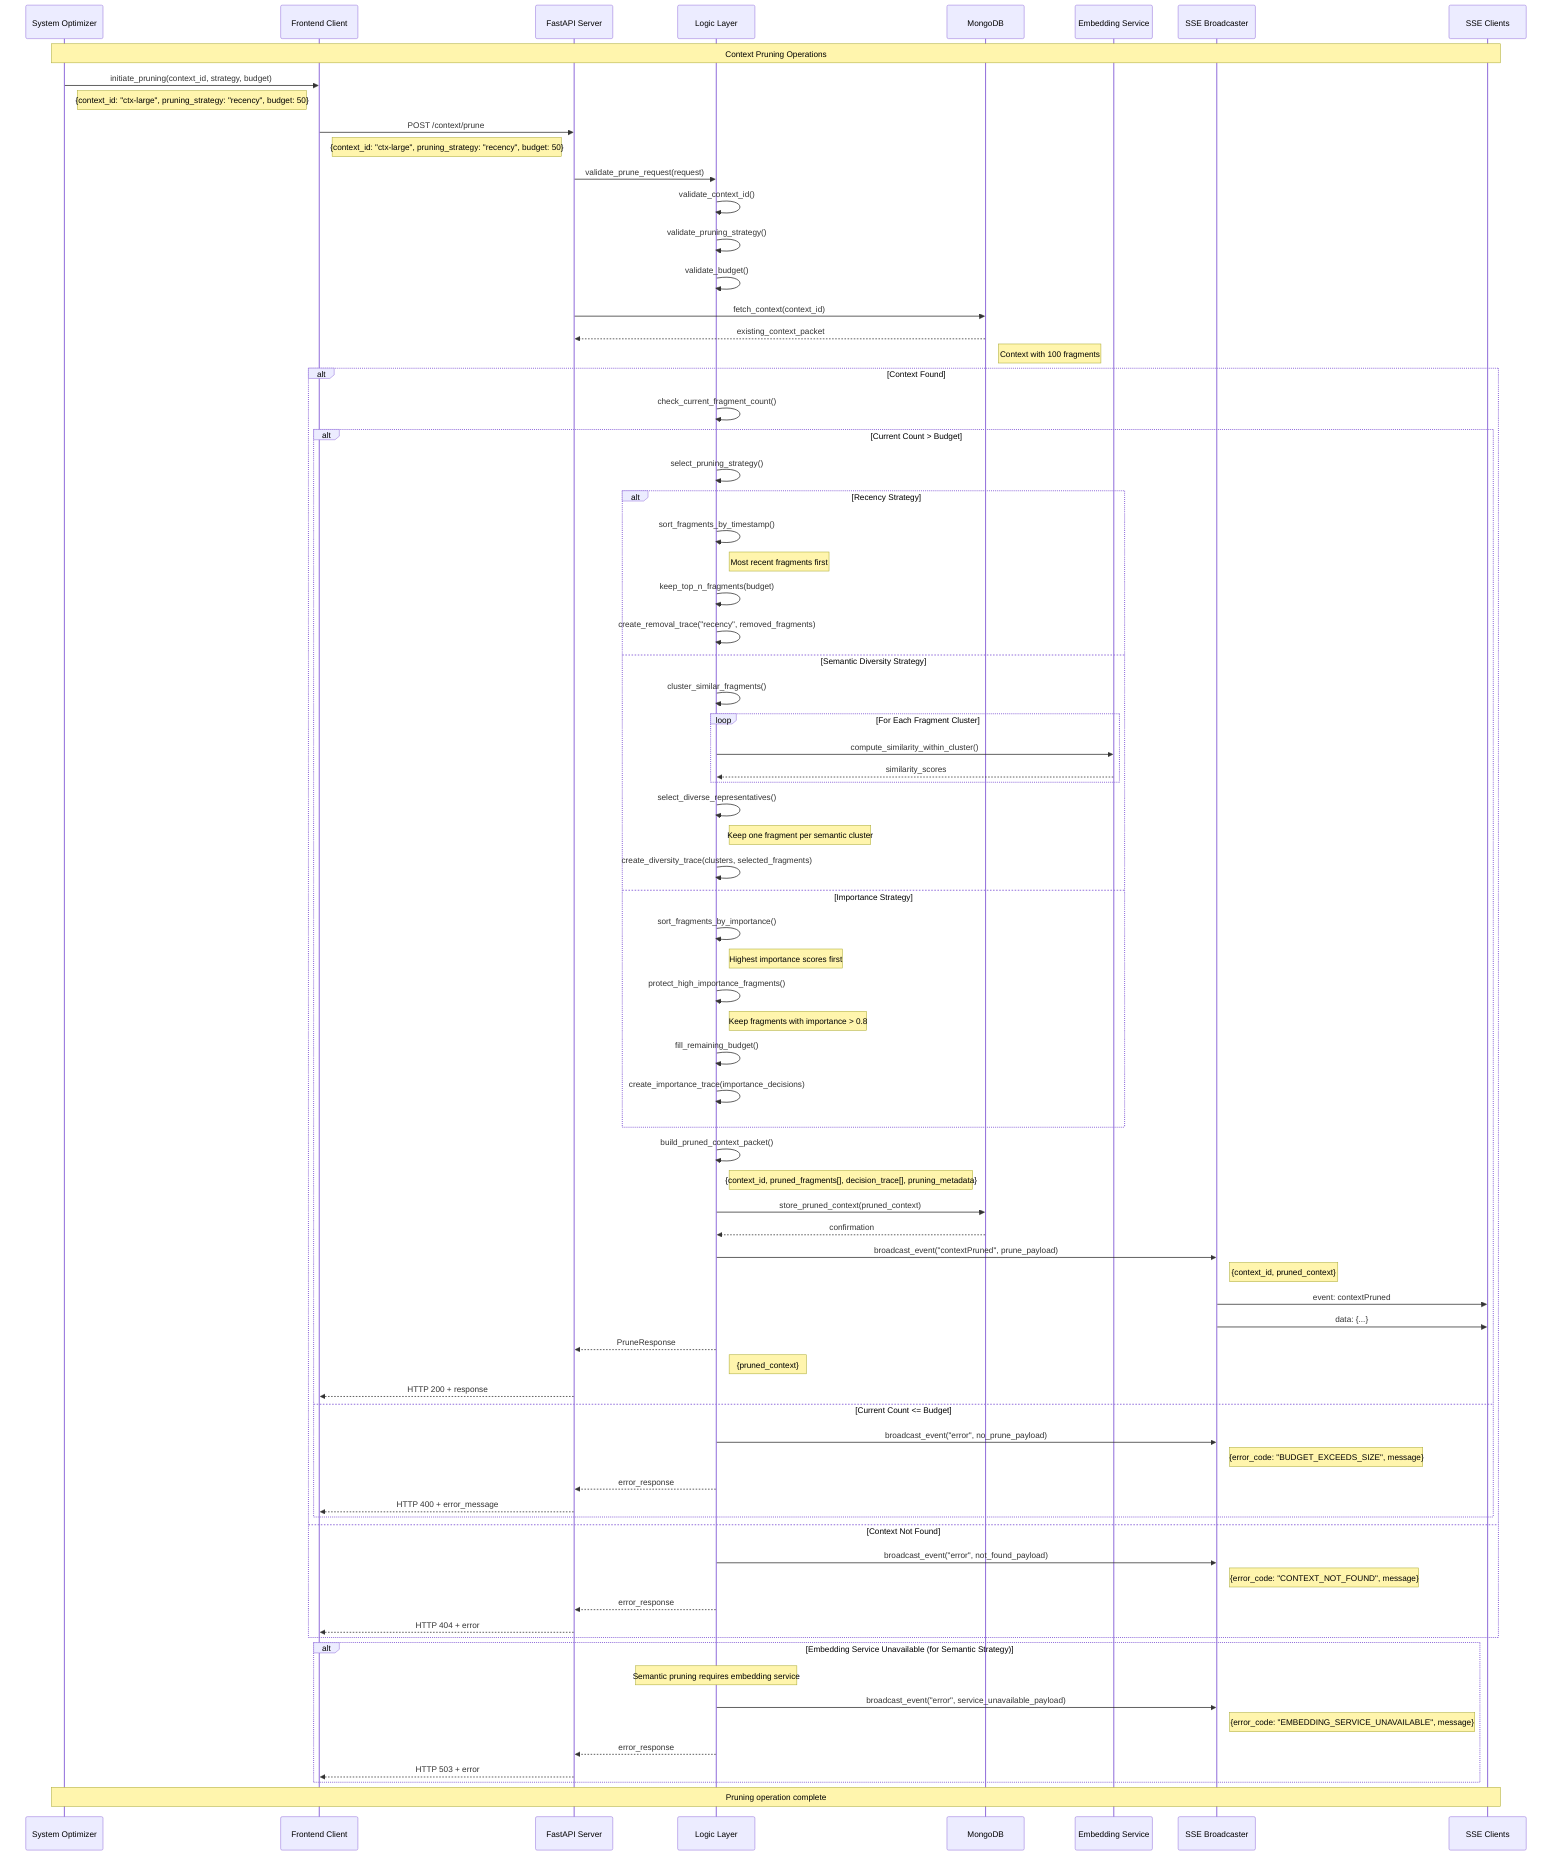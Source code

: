 sequenceDiagram
    participant Optimizer as System Optimizer
    participant Frontend as Frontend Client
    participant API as FastAPI Server
    participant Logic as Logic Layer
    participant DB as MongoDB
    participant Embedding as Embedding Service
    participant SSE as SSE Broadcaster
    participant Clients as SSE Clients

    Note over Optimizer,Clients: Context Pruning Operations

    Optimizer->>Frontend: initiate_pruning(context_id, strategy, budget)
    Note right of Optimizer: {context_id: "ctx-large", pruning_strategy: "recency", budget: 50}

    Frontend->>API: POST /context/prune
    Note right of Frontend: {context_id: "ctx-large", pruning_strategy: "recency", budget: 50}

    API->>Logic: validate_prune_request(request)
    Logic->>Logic: validate_context_id()
    Logic->>Logic: validate_pruning_strategy()
    Logic->>Logic: validate_budget()

    API->>DB: fetch_context(context_id)
    DB-->>API: existing_context_packet
    Note right of DB: Context with 100 fragments

    alt Context Found
        Logic->>Logic: check_current_fragment_count()

        alt Current Count > Budget
            Logic->>Logic: select_pruning_strategy()

            alt Recency Strategy
                Logic->>Logic: sort_fragments_by_timestamp()
                Note right of Logic: Most recent fragments first
                Logic->>Logic: keep_top_n_fragments(budget)
                Logic->>Logic: create_removal_trace("recency", removed_fragments)

            else Semantic Diversity Strategy
                Logic->>Logic: cluster_similar_fragments()

                loop For Each Fragment Cluster
                    Logic->>Embedding: compute_similarity_within_cluster()
                    Embedding-->>Logic: similarity_scores
                end

                Logic->>Logic: select_diverse_representatives()
                Note right of Logic: Keep one fragment per semantic cluster
                Logic->>Logic: create_diversity_trace(clusters, selected_fragments)

            else Importance Strategy
                Logic->>Logic: sort_fragments_by_importance()
                Note right of Logic: Highest importance scores first
                Logic->>Logic: protect_high_importance_fragments()
                Note right of Logic: Keep fragments with importance > 0.8
                Logic->>Logic: fill_remaining_budget()
                Logic->>Logic: create_importance_trace(importance_decisions)
            end

            Logic->>Logic: build_pruned_context_packet()
            Note right of Logic: {context_id, pruned_fragments[], decision_trace[], pruning_metadata}

            Logic->>DB: store_pruned_context(pruned_context)
            DB-->>Logic: confirmation

            Logic->>SSE: broadcast_event("contextPruned", prune_payload)
            Note right of SSE: {context_id, pruned_context}

            SSE->>Clients: event: contextPruned
            SSE->>Clients: data: {...}

            Logic-->>API: PruneResponse
            Note right of Logic: {pruned_context}

            API-->>Frontend: HTTP 200 + response

        else Current Count <= Budget
            Logic->>SSE: broadcast_event("error", no_prune_payload)
            Note right of SSE: {error_code: "BUDGET_EXCEEDS_SIZE", message}

            Logic-->>API: error_response
            API-->>Frontend: HTTP 400 + error_message
        end

    else Context Not Found
        Logic->>SSE: broadcast_event("error", not_found_payload)
        Note right of SSE: {error_code: "CONTEXT_NOT_FOUND", message}

        Logic-->>API: error_response
        API-->>Frontend: HTTP 404 + error
    end

    alt Embedding Service Unavailable (for Semantic Strategy)
        Note over Logic: Semantic pruning requires embedding service
        Logic->>SSE: broadcast_event("error", service_unavailable_payload)
        Note right of SSE: {error_code: "EMBEDDING_SERVICE_UNAVAILABLE", message}

        Logic-->>API: error_response
        API-->>Frontend: HTTP 503 + error
    end

    Note over Optimizer,Clients: Pruning operation complete